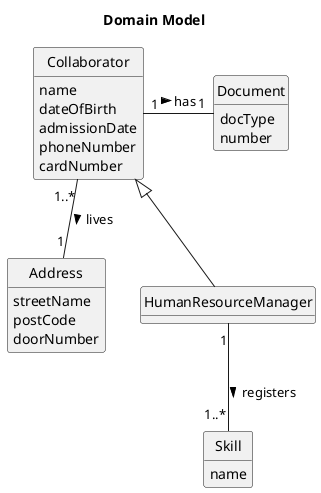 @startuml
skinparam monochrome true
skinparam packageStyle rectangle
skinparam shadowing false
skinparam classAttributeIconSize 0
hide circle
hide methods

title Domain Model


class Collaborator {
    name
    dateOfBirth
    admissionDate
    phoneNumber
    cardNumber
}

class Document{
    docType
    number
}

class Address {
    streetName
    postCode
    doorNumber
}


class HumanResourceManager {
}

class Skill{
    name
}

Collaborator "1" - "1" Document : has >

Collaborator "1..*" -- "1" Address : lives >

Collaborator  <|--  HumanResourceManager

HumanResourceManager "1" -- "1..*" Skill : registers >



@enduml